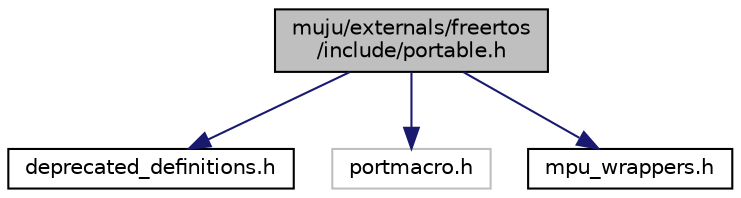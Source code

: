 digraph "muju/externals/freertos/include/portable.h"
{
  edge [fontname="Helvetica",fontsize="10",labelfontname="Helvetica",labelfontsize="10"];
  node [fontname="Helvetica",fontsize="10",shape=record];
  Node0 [label="muju/externals/freertos\l/include/portable.h",height=0.2,width=0.4,color="black", fillcolor="grey75", style="filled", fontcolor="black"];
  Node0 -> Node1 [color="midnightblue",fontsize="10",style="solid",fontname="Helvetica"];
  Node1 [label="deprecated_definitions.h",height=0.2,width=0.4,color="black", fillcolor="white", style="filled",URL="$externals_2freertos_2include_2deprecated__definitions_8h.html"];
  Node0 -> Node2 [color="midnightblue",fontsize="10",style="solid",fontname="Helvetica"];
  Node2 [label="portmacro.h",height=0.2,width=0.4,color="grey75", fillcolor="white", style="filled"];
  Node0 -> Node3 [color="midnightblue",fontsize="10",style="solid",fontname="Helvetica"];
  Node3 [label="mpu_wrappers.h",height=0.2,width=0.4,color="black", fillcolor="white", style="filled",URL="$externals_2freertos_2include_2mpu__wrappers_8h.html"];
}
